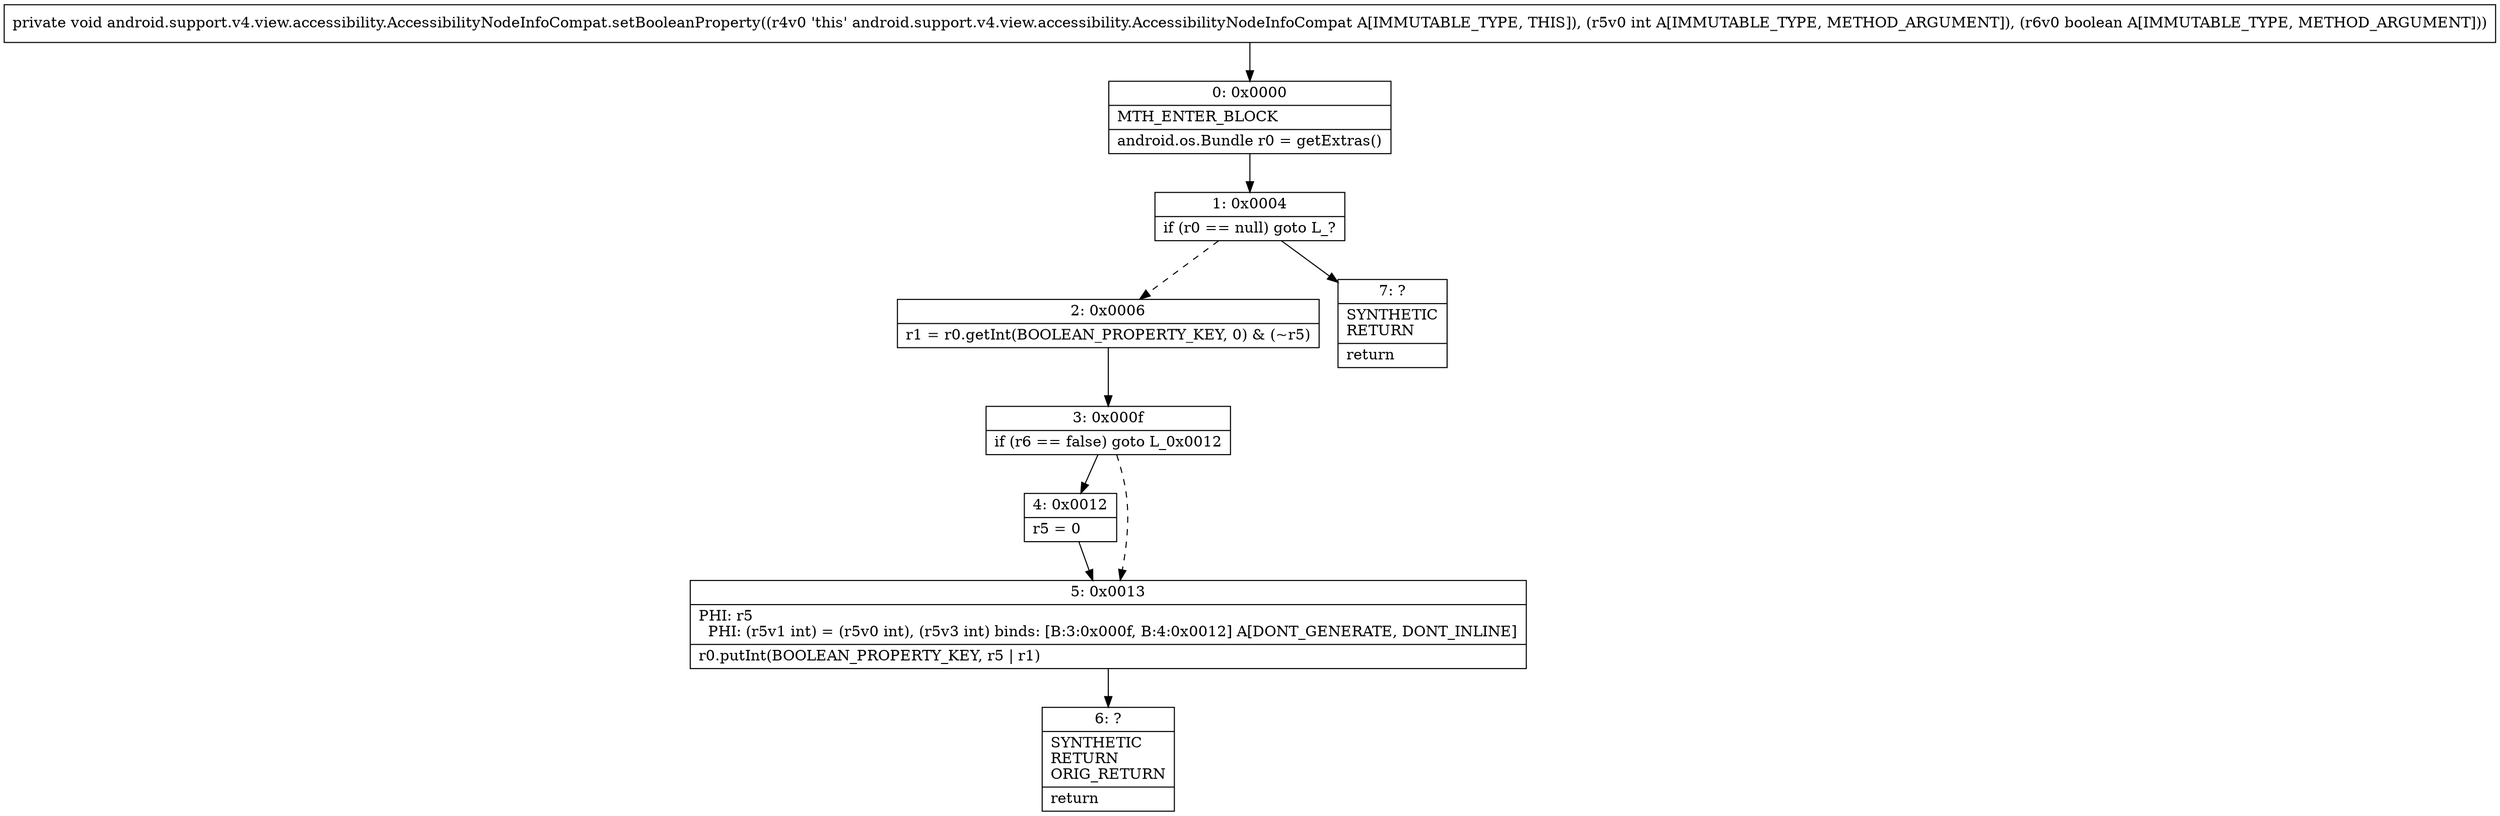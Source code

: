 digraph "CFG forandroid.support.v4.view.accessibility.AccessibilityNodeInfoCompat.setBooleanProperty(IZ)V" {
Node_0 [shape=record,label="{0\:\ 0x0000|MTH_ENTER_BLOCK\l|android.os.Bundle r0 = getExtras()\l}"];
Node_1 [shape=record,label="{1\:\ 0x0004|if (r0 == null) goto L_?\l}"];
Node_2 [shape=record,label="{2\:\ 0x0006|r1 = r0.getInt(BOOLEAN_PROPERTY_KEY, 0) & (~r5)\l}"];
Node_3 [shape=record,label="{3\:\ 0x000f|if (r6 == false) goto L_0x0012\l}"];
Node_4 [shape=record,label="{4\:\ 0x0012|r5 = 0\l}"];
Node_5 [shape=record,label="{5\:\ 0x0013|PHI: r5 \l  PHI: (r5v1 int) = (r5v0 int), (r5v3 int) binds: [B:3:0x000f, B:4:0x0012] A[DONT_GENERATE, DONT_INLINE]\l|r0.putInt(BOOLEAN_PROPERTY_KEY, r5 \| r1)\l}"];
Node_6 [shape=record,label="{6\:\ ?|SYNTHETIC\lRETURN\lORIG_RETURN\l|return\l}"];
Node_7 [shape=record,label="{7\:\ ?|SYNTHETIC\lRETURN\l|return\l}"];
MethodNode[shape=record,label="{private void android.support.v4.view.accessibility.AccessibilityNodeInfoCompat.setBooleanProperty((r4v0 'this' android.support.v4.view.accessibility.AccessibilityNodeInfoCompat A[IMMUTABLE_TYPE, THIS]), (r5v0 int A[IMMUTABLE_TYPE, METHOD_ARGUMENT]), (r6v0 boolean A[IMMUTABLE_TYPE, METHOD_ARGUMENT])) }"];
MethodNode -> Node_0;
Node_0 -> Node_1;
Node_1 -> Node_2[style=dashed];
Node_1 -> Node_7;
Node_2 -> Node_3;
Node_3 -> Node_4;
Node_3 -> Node_5[style=dashed];
Node_4 -> Node_5;
Node_5 -> Node_6;
}

